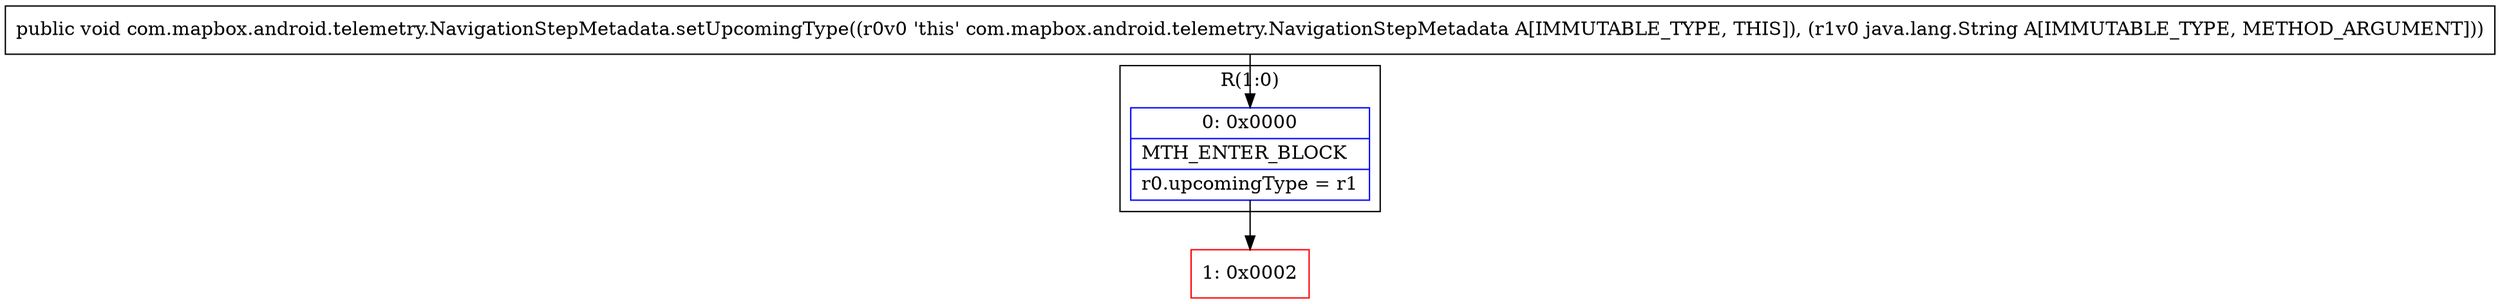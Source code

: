 digraph "CFG forcom.mapbox.android.telemetry.NavigationStepMetadata.setUpcomingType(Ljava\/lang\/String;)V" {
subgraph cluster_Region_581859126 {
label = "R(1:0)";
node [shape=record,color=blue];
Node_0 [shape=record,label="{0\:\ 0x0000|MTH_ENTER_BLOCK\l|r0.upcomingType = r1\l}"];
}
Node_1 [shape=record,color=red,label="{1\:\ 0x0002}"];
MethodNode[shape=record,label="{public void com.mapbox.android.telemetry.NavigationStepMetadata.setUpcomingType((r0v0 'this' com.mapbox.android.telemetry.NavigationStepMetadata A[IMMUTABLE_TYPE, THIS]), (r1v0 java.lang.String A[IMMUTABLE_TYPE, METHOD_ARGUMENT])) }"];
MethodNode -> Node_0;
Node_0 -> Node_1;
}

